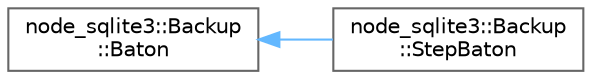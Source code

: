 digraph "Graphical Class Hierarchy"
{
 // LATEX_PDF_SIZE
  bgcolor="transparent";
  edge [fontname=Helvetica,fontsize=10,labelfontname=Helvetica,labelfontsize=10];
  node [fontname=Helvetica,fontsize=10,shape=box,height=0.2,width=0.4];
  rankdir="LR";
  Node0 [id="Node000000",label="node_sqlite3::Backup\l::Baton",height=0.2,width=0.4,color="grey40", fillcolor="white", style="filled",URL="$structnode__sqlite3_1_1_backup_1_1_baton.html",tooltip=" "];
  Node0 -> Node1 [id="edge77_Node000000_Node000001",dir="back",color="steelblue1",style="solid",tooltip=" "];
  Node1 [id="Node000001",label="node_sqlite3::Backup\l::StepBaton",height=0.2,width=0.4,color="grey40", fillcolor="white", style="filled",URL="$structnode__sqlite3_1_1_backup_1_1_step_baton.html",tooltip=" "];
}
